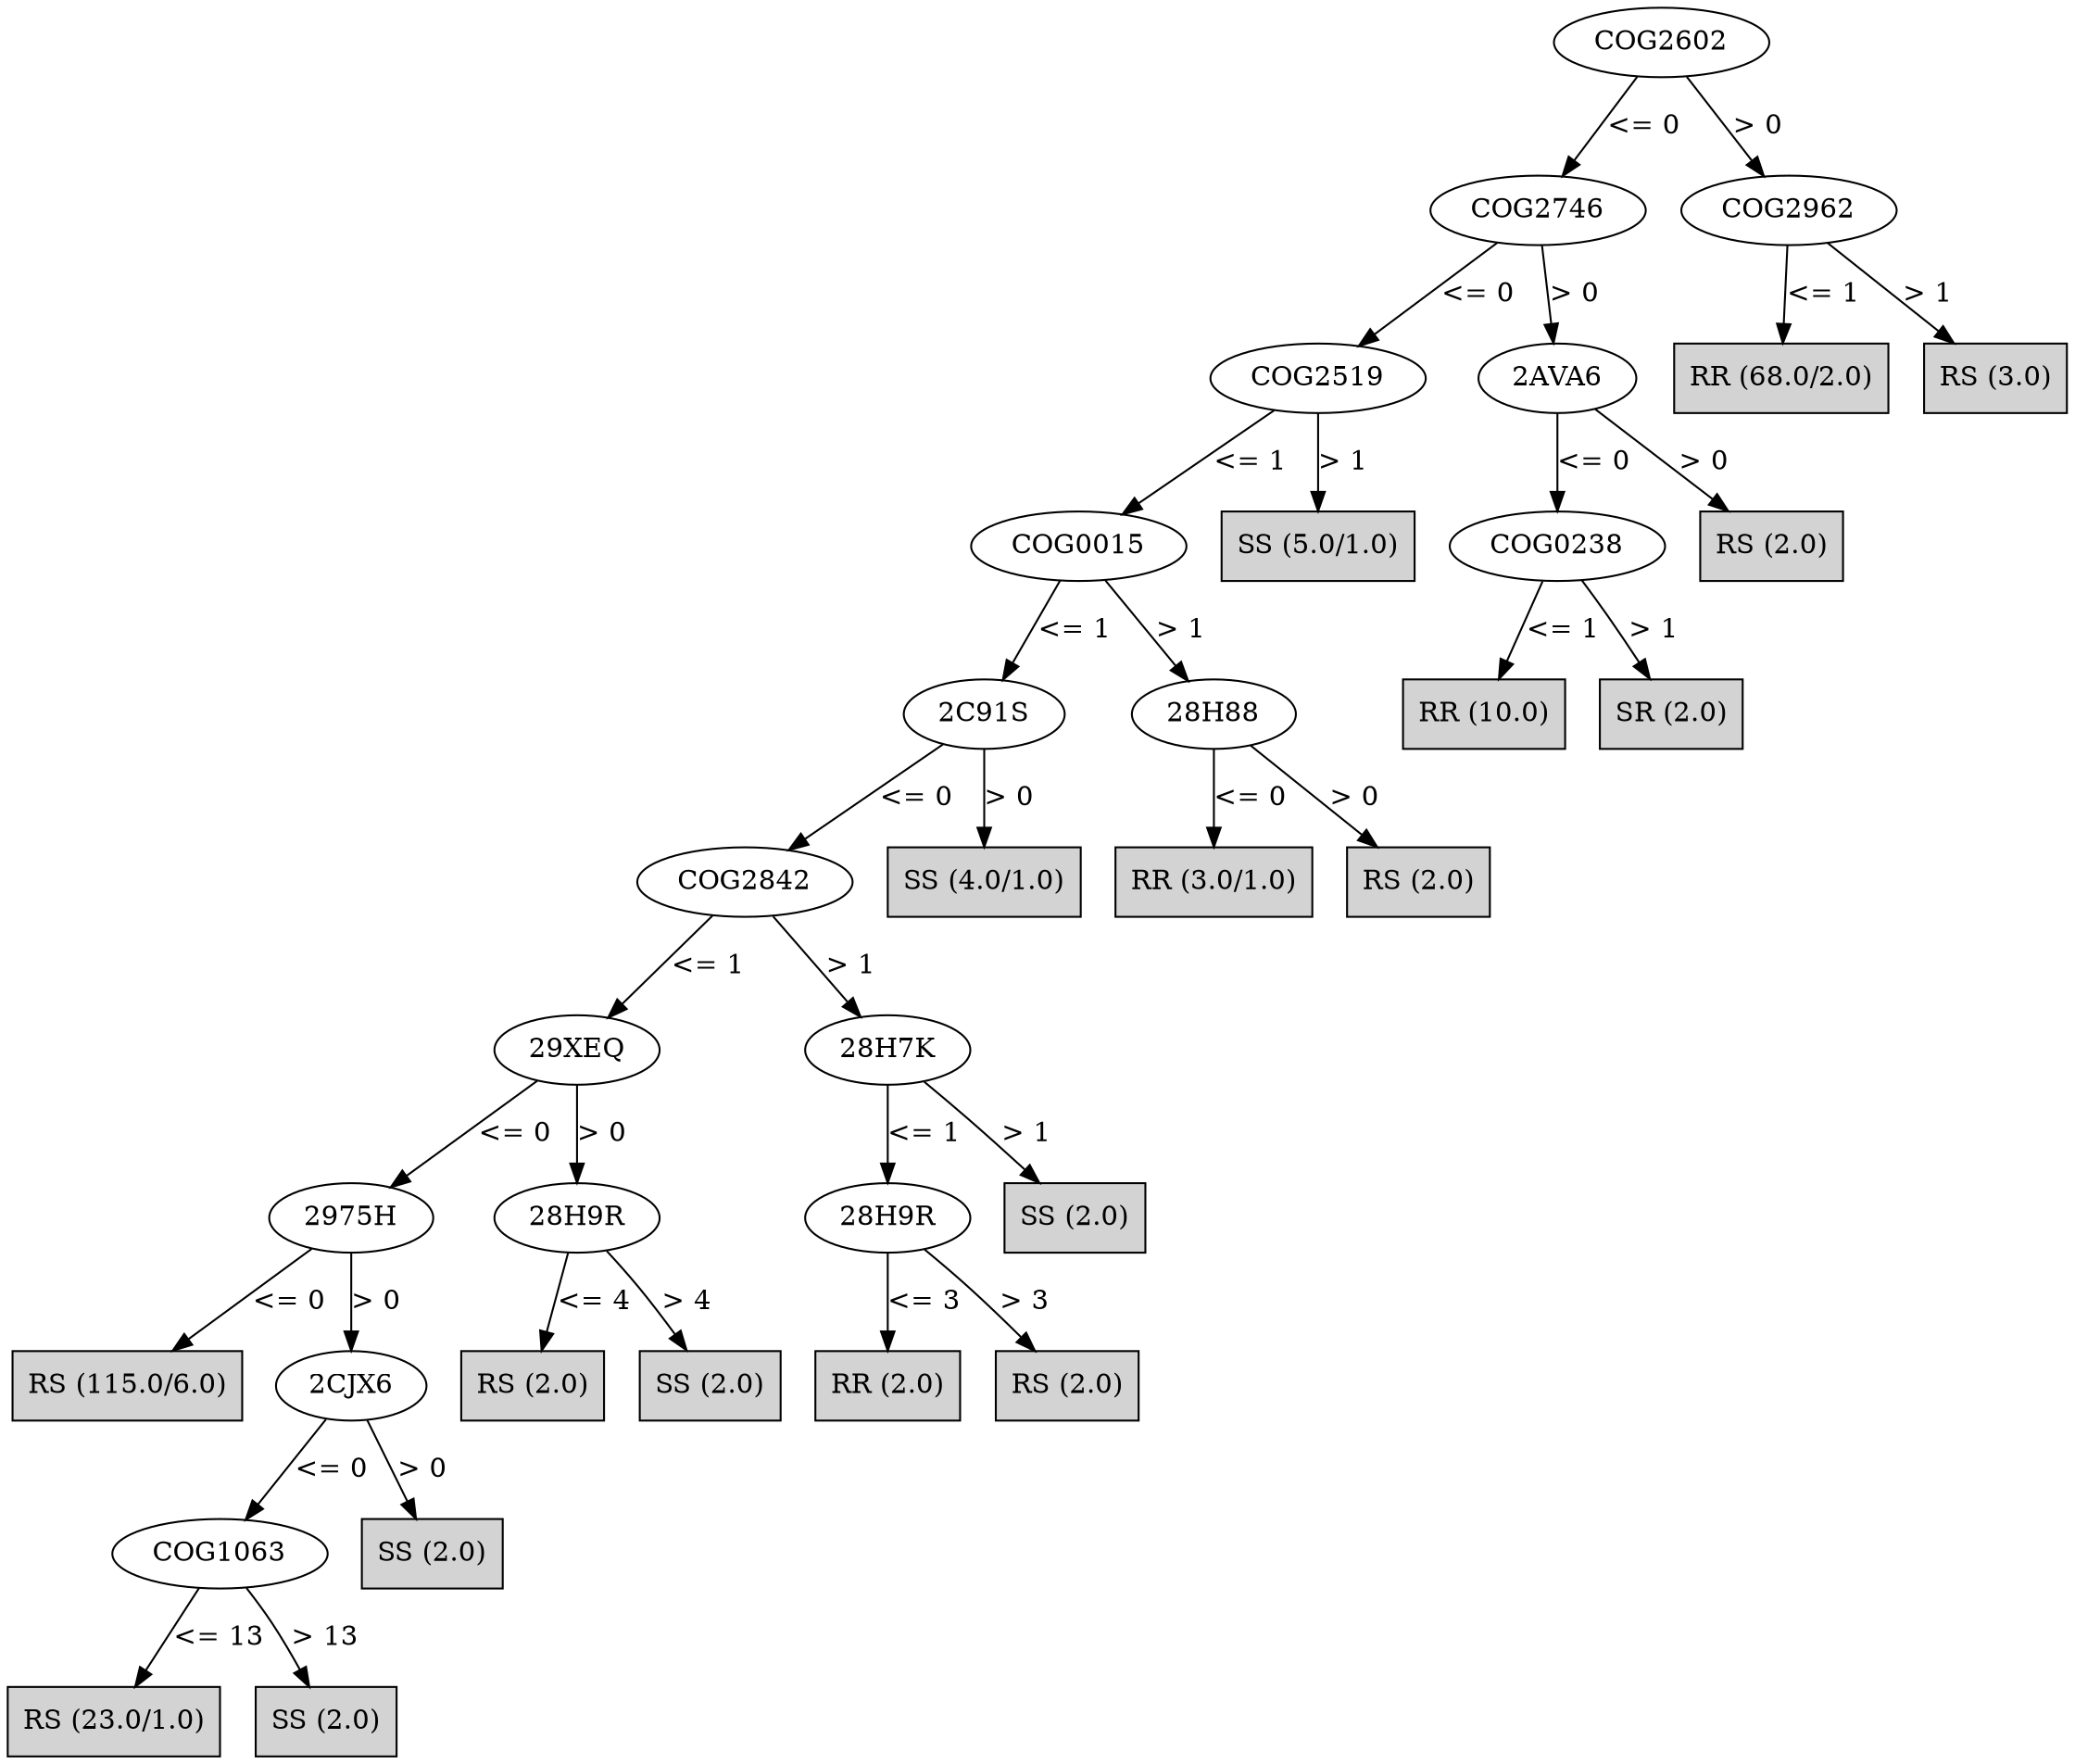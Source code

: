 digraph J48Tree {
N0 [label="COG2602" ]
N0->N1 [label="<= 0"]
N1 [label="COG2746" ]
N1->N2 [label="<= 0"]
N2 [label="COG2519" ]
N2->N3 [label="<= 1"]
N3 [label="COG0015" ]
N3->N4 [label="<= 1"]
N4 [label="2C91S" ]
N4->N5 [label="<= 0"]
N5 [label="COG2842" ]
N5->N6 [label="<= 1"]
N6 [label="29XEQ" ]
N6->N7 [label="<= 0"]
N7 [label="2975H" ]
N7->N8 [label="<= 0"]
N8 [label="RS (115.0/6.0)" shape=box style=filled ]
N7->N9 [label="> 0"]
N9 [label="2CJX6" ]
N9->N10 [label="<= 0"]
N10 [label="COG1063" ]
N10->N11 [label="<= 13"]
N11 [label="RS (23.0/1.0)" shape=box style=filled ]
N10->N12 [label="> 13"]
N12 [label="SS (2.0)" shape=box style=filled ]
N9->N13 [label="> 0"]
N13 [label="SS (2.0)" shape=box style=filled ]
N6->N14 [label="> 0"]
N14 [label="28H9R" ]
N14->N15 [label="<= 4"]
N15 [label="RS (2.0)" shape=box style=filled ]
N14->N16 [label="> 4"]
N16 [label="SS (2.0)" shape=box style=filled ]
N5->N17 [label="> 1"]
N17 [label="28H7K" ]
N17->N18 [label="<= 1"]
N18 [label="28H9R" ]
N18->N19 [label="<= 3"]
N19 [label="RR (2.0)" shape=box style=filled ]
N18->N20 [label="> 3"]
N20 [label="RS (2.0)" shape=box style=filled ]
N17->N21 [label="> 1"]
N21 [label="SS (2.0)" shape=box style=filled ]
N4->N22 [label="> 0"]
N22 [label="SS (4.0/1.0)" shape=box style=filled ]
N3->N23 [label="> 1"]
N23 [label="28H88" ]
N23->N24 [label="<= 0"]
N24 [label="RR (3.0/1.0)" shape=box style=filled ]
N23->N25 [label="> 0"]
N25 [label="RS (2.0)" shape=box style=filled ]
N2->N26 [label="> 1"]
N26 [label="SS (5.0/1.0)" shape=box style=filled ]
N1->N27 [label="> 0"]
N27 [label="2AVA6" ]
N27->N28 [label="<= 0"]
N28 [label="COG0238" ]
N28->N29 [label="<= 1"]
N29 [label="RR (10.0)" shape=box style=filled ]
N28->N30 [label="> 1"]
N30 [label="SR (2.0)" shape=box style=filled ]
N27->N31 [label="> 0"]
N31 [label="RS (2.0)" shape=box style=filled ]
N0->N32 [label="> 0"]
N32 [label="COG2962" ]
N32->N33 [label="<= 1"]
N33 [label="RR (68.0/2.0)" shape=box style=filled ]
N32->N34 [label="> 1"]
N34 [label="RS (3.0)" shape=box style=filled ]
}

